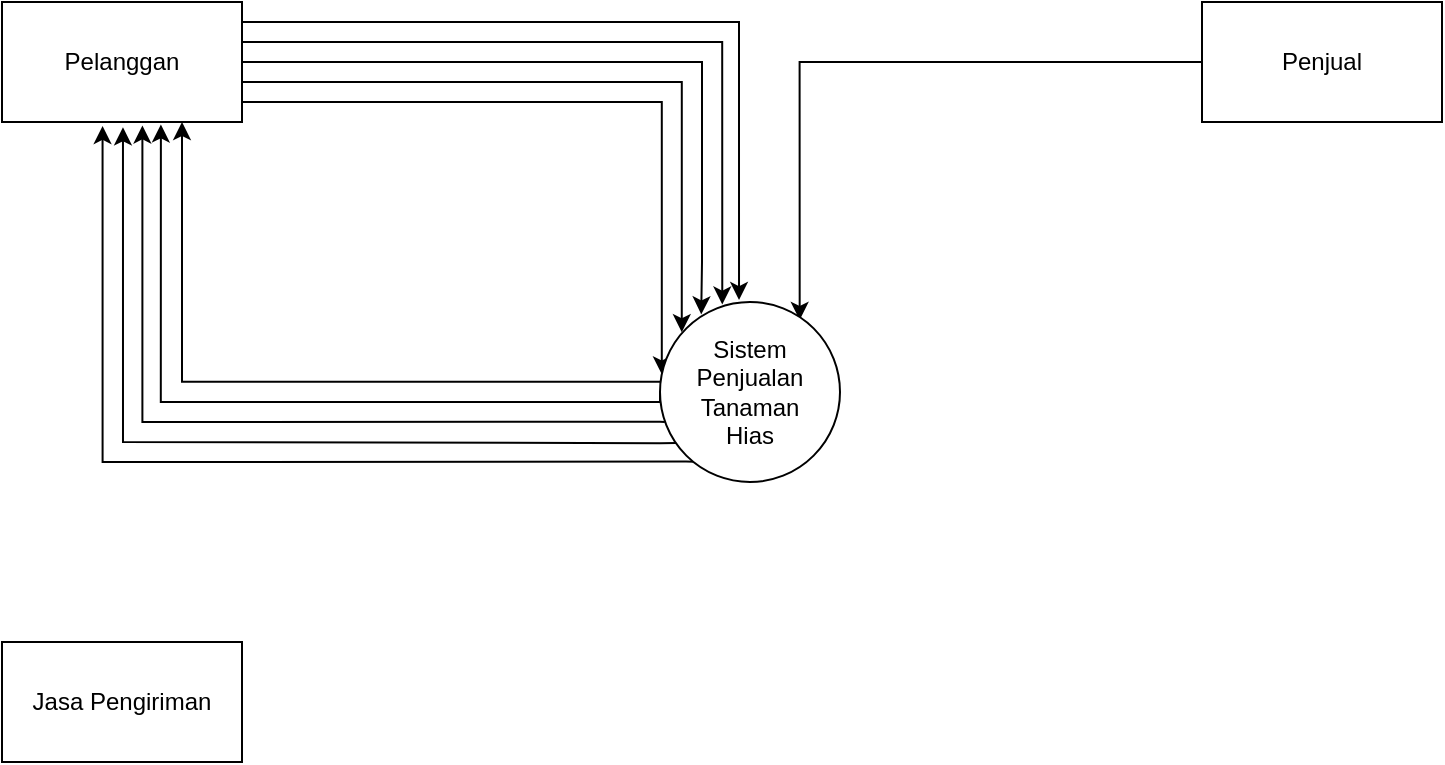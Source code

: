 <mxfile version="27.0.1">
  <diagram name="Page-1" id="YaAHhkxjsvG5TJ8yAYWc">
    <mxGraphModel dx="826" dy="297" grid="1" gridSize="10" guides="1" tooltips="1" connect="1" arrows="1" fold="1" page="1" pageScale="1" pageWidth="827" pageHeight="1169" math="0" shadow="0">
      <root>
        <mxCell id="0" />
        <mxCell id="1" parent="0" />
        <mxCell id="dsll3exdrMXARBM9Wsw4-6" style="edgeStyle=orthogonalEdgeStyle;rounded=0;orthogonalLoop=1;jettySize=auto;html=1;exitX=1;exitY=0.5;exitDx=0;exitDy=0;entryX=0.121;entryY=0.168;entryDx=0;entryDy=0;entryPerimeter=0;" edge="1" parent="1" source="dsll3exdrMXARBM9Wsw4-1" target="dsll3exdrMXARBM9Wsw4-4">
          <mxGeometry relative="1" as="geometry">
            <mxPoint x="380" y="349.857" as="targetPoint" />
            <Array as="points">
              <mxPoint x="160" y="360" />
              <mxPoint x="380" y="360" />
            </Array>
          </mxGeometry>
        </mxCell>
        <mxCell id="dsll3exdrMXARBM9Wsw4-7" style="edgeStyle=orthogonalEdgeStyle;rounded=0;orthogonalLoop=1;jettySize=auto;html=1;exitX=1;exitY=0.5;exitDx=0;exitDy=0;entryX=0.229;entryY=0.069;entryDx=0;entryDy=0;entryPerimeter=0;" edge="1" parent="1" source="dsll3exdrMXARBM9Wsw4-1" target="dsll3exdrMXARBM9Wsw4-4">
          <mxGeometry relative="1" as="geometry">
            <mxPoint x="390" y="350.2" as="targetPoint" />
            <Array as="points">
              <mxPoint x="390" y="350" />
              <mxPoint x="390" y="450" />
              <mxPoint x="390" y="450" />
            </Array>
          </mxGeometry>
        </mxCell>
        <mxCell id="dsll3exdrMXARBM9Wsw4-8" style="edgeStyle=orthogonalEdgeStyle;rounded=0;orthogonalLoop=1;jettySize=auto;html=1;exitX=1;exitY=0.25;exitDx=0;exitDy=0;entryX=0.346;entryY=0.014;entryDx=0;entryDy=0;entryPerimeter=0;" edge="1" parent="1" source="dsll3exdrMXARBM9Wsw4-1" target="dsll3exdrMXARBM9Wsw4-4">
          <mxGeometry relative="1" as="geometry">
            <mxPoint x="400" y="335.111" as="targetPoint" />
            <Array as="points">
              <mxPoint x="160" y="340" />
              <mxPoint x="400" y="340" />
            </Array>
          </mxGeometry>
        </mxCell>
        <mxCell id="dsll3exdrMXARBM9Wsw4-9" style="edgeStyle=orthogonalEdgeStyle;rounded=0;orthogonalLoop=1;jettySize=auto;html=1;exitX=1;exitY=0.75;exitDx=0;exitDy=0;entryX=0.01;entryY=0.402;entryDx=0;entryDy=0;entryPerimeter=0;" edge="1" parent="1" source="dsll3exdrMXARBM9Wsw4-1" target="dsll3exdrMXARBM9Wsw4-4">
          <mxGeometry relative="1" as="geometry">
            <mxPoint x="340" y="470" as="targetPoint" />
            <Array as="points">
              <mxPoint x="160" y="370" />
              <mxPoint x="370" y="370" />
            </Array>
          </mxGeometry>
        </mxCell>
        <mxCell id="dsll3exdrMXARBM9Wsw4-10" style="edgeStyle=orthogonalEdgeStyle;rounded=0;orthogonalLoop=1;jettySize=auto;html=1;exitX=1;exitY=0.25;exitDx=0;exitDy=0;entryX=0.439;entryY=-0.011;entryDx=0;entryDy=0;entryPerimeter=0;" edge="1" parent="1" source="dsll3exdrMXARBM9Wsw4-1" target="dsll3exdrMXARBM9Wsw4-4">
          <mxGeometry relative="1" as="geometry">
            <mxPoint x="410" y="335.111" as="targetPoint" />
            <Array as="points">
              <mxPoint x="160" y="330" />
              <mxPoint x="409" y="330" />
            </Array>
          </mxGeometry>
        </mxCell>
        <mxCell id="dsll3exdrMXARBM9Wsw4-1" value="Pelanggan" style="rounded=0;whiteSpace=wrap;html=1;" vertex="1" parent="1">
          <mxGeometry x="40" y="320" width="120" height="60" as="geometry" />
        </mxCell>
        <mxCell id="dsll3exdrMXARBM9Wsw4-2" value="Jasa Pengiriman" style="rounded=0;whiteSpace=wrap;html=1;" vertex="1" parent="1">
          <mxGeometry x="40" y="640" width="120" height="60" as="geometry" />
        </mxCell>
        <mxCell id="dsll3exdrMXARBM9Wsw4-16" style="edgeStyle=orthogonalEdgeStyle;rounded=0;orthogonalLoop=1;jettySize=auto;html=1;exitX=0;exitY=0.5;exitDx=0;exitDy=0;entryX=0.776;entryY=0.1;entryDx=0;entryDy=0;entryPerimeter=0;" edge="1" parent="1" source="dsll3exdrMXARBM9Wsw4-3" target="dsll3exdrMXARBM9Wsw4-4">
          <mxGeometry relative="1" as="geometry">
            <mxPoint x="440" y="350.2" as="targetPoint" />
          </mxGeometry>
        </mxCell>
        <mxCell id="dsll3exdrMXARBM9Wsw4-3" value="Penjual" style="rounded=0;whiteSpace=wrap;html=1;" vertex="1" parent="1">
          <mxGeometry x="640" y="320" width="120" height="60" as="geometry" />
        </mxCell>
        <mxCell id="dsll3exdrMXARBM9Wsw4-11" style="edgeStyle=orthogonalEdgeStyle;rounded=0;orthogonalLoop=1;jettySize=auto;html=1;exitX=0.004;exitY=0.443;exitDx=0;exitDy=0;entryX=0.75;entryY=1;entryDx=0;entryDy=0;exitPerimeter=0;" edge="1" parent="1" source="dsll3exdrMXARBM9Wsw4-4" target="dsll3exdrMXARBM9Wsw4-1">
          <mxGeometry relative="1" as="geometry">
            <mxPoint x="130" y="515.111" as="targetPoint" />
            <Array as="points">
              <mxPoint x="130" y="510" />
            </Array>
          </mxGeometry>
        </mxCell>
        <mxCell id="dsll3exdrMXARBM9Wsw4-12" style="edgeStyle=orthogonalEdgeStyle;rounded=0;orthogonalLoop=1;jettySize=auto;html=1;exitX=0;exitY=0.5;exitDx=0;exitDy=0;entryX=0.662;entryY=1.02;entryDx=0;entryDy=0;entryPerimeter=0;" edge="1" parent="1" source="dsll3exdrMXARBM9Wsw4-4" target="dsll3exdrMXARBM9Wsw4-1">
          <mxGeometry relative="1" as="geometry">
            <mxPoint x="120" y="514.904" as="targetPoint" />
            <Array as="points">
              <mxPoint x="369" y="520" />
              <mxPoint x="119" y="520" />
            </Array>
          </mxGeometry>
        </mxCell>
        <mxCell id="dsll3exdrMXARBM9Wsw4-13" style="edgeStyle=orthogonalEdgeStyle;rounded=0;orthogonalLoop=1;jettySize=auto;html=1;exitX=0.027;exitY=0.666;exitDx=0;exitDy=0;entryX=0.585;entryY=1.029;entryDx=0;entryDy=0;entryPerimeter=0;exitPerimeter=0;" edge="1" parent="1" source="dsll3exdrMXARBM9Wsw4-4" target="dsll3exdrMXARBM9Wsw4-1">
          <mxGeometry relative="1" as="geometry">
            <mxPoint x="110" y="514.904" as="targetPoint" />
            <Array as="points">
              <mxPoint x="369" y="530" />
              <mxPoint x="110" y="530" />
            </Array>
          </mxGeometry>
        </mxCell>
        <mxCell id="dsll3exdrMXARBM9Wsw4-14" style="edgeStyle=orthogonalEdgeStyle;rounded=0;orthogonalLoop=1;jettySize=auto;html=1;exitX=0.09;exitY=0.784;exitDx=0;exitDy=0;entryX=0.504;entryY=1.044;entryDx=0;entryDy=0;entryPerimeter=0;exitPerimeter=0;" edge="1" parent="1" source="dsll3exdrMXARBM9Wsw4-4" target="dsll3exdrMXARBM9Wsw4-1">
          <mxGeometry relative="1" as="geometry">
            <mxPoint x="100" y="515" as="targetPoint" />
            <Array as="points">
              <mxPoint x="369" y="541" />
              <mxPoint x="101" y="540" />
            </Array>
          </mxGeometry>
        </mxCell>
        <mxCell id="dsll3exdrMXARBM9Wsw4-15" style="edgeStyle=orthogonalEdgeStyle;rounded=0;orthogonalLoop=1;jettySize=auto;html=1;exitX=0.192;exitY=0.887;exitDx=0;exitDy=0;entryX=0.419;entryY=1.033;entryDx=0;entryDy=0;entryPerimeter=0;exitPerimeter=0;" edge="1" parent="1" source="dsll3exdrMXARBM9Wsw4-4" target="dsll3exdrMXARBM9Wsw4-1">
          <mxGeometry relative="1" as="geometry">
            <mxPoint x="90" y="546.667" as="targetPoint" />
            <Array as="points">
              <mxPoint x="382" y="550" />
              <mxPoint x="90" y="550" />
            </Array>
          </mxGeometry>
        </mxCell>
        <mxCell id="dsll3exdrMXARBM9Wsw4-4" value="Sistem Penjualan Tanaman&lt;div&gt;Hias&lt;/div&gt;" style="ellipse;whiteSpace=wrap;html=1;aspect=fixed;" vertex="1" parent="1">
          <mxGeometry x="369" y="470" width="90" height="90" as="geometry" />
        </mxCell>
      </root>
    </mxGraphModel>
  </diagram>
</mxfile>

